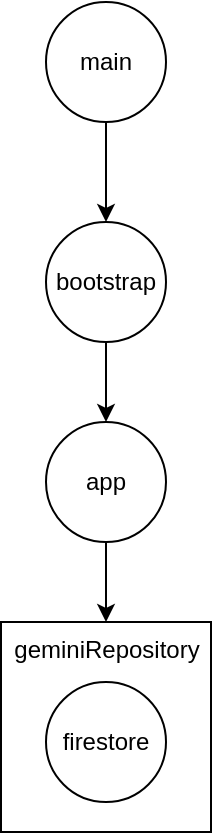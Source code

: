 <mxfile version="22.1.21" type="github">
  <diagram name="Page-1" id="AiOLqhkKuJJUBzbps3cw">
    <mxGraphModel dx="833" dy="520" grid="1" gridSize="10" guides="1" tooltips="1" connect="1" arrows="1" fold="1" page="1" pageScale="1" pageWidth="850" pageHeight="1100" math="0" shadow="0">
      <root>
        <mxCell id="0" />
        <mxCell id="1" parent="0" />
        <mxCell id="sChnFC8Stse_2uqYKn4a-6" style="edgeStyle=orthogonalEdgeStyle;rounded=0;orthogonalLoop=1;jettySize=auto;html=1;entryX=0.5;entryY=0;entryDx=0;entryDy=0;" edge="1" parent="1" source="sChnFC8Stse_2uqYKn4a-1" target="sChnFC8Stse_2uqYKn4a-2">
          <mxGeometry relative="1" as="geometry" />
        </mxCell>
        <mxCell id="sChnFC8Stse_2uqYKn4a-1" value="main" style="ellipse;whiteSpace=wrap;html=1;aspect=fixed;" vertex="1" parent="1">
          <mxGeometry x="270" y="90" width="60" height="60" as="geometry" />
        </mxCell>
        <mxCell id="sChnFC8Stse_2uqYKn4a-7" style="edgeStyle=orthogonalEdgeStyle;rounded=0;orthogonalLoop=1;jettySize=auto;html=1;exitX=0.5;exitY=1;exitDx=0;exitDy=0;entryX=0.5;entryY=0;entryDx=0;entryDy=0;" edge="1" parent="1" source="sChnFC8Stse_2uqYKn4a-2" target="sChnFC8Stse_2uqYKn4a-3">
          <mxGeometry relative="1" as="geometry" />
        </mxCell>
        <mxCell id="sChnFC8Stse_2uqYKn4a-2" value="bootstrap" style="ellipse;whiteSpace=wrap;html=1;aspect=fixed;" vertex="1" parent="1">
          <mxGeometry x="270" y="200" width="60" height="60" as="geometry" />
        </mxCell>
        <mxCell id="sChnFC8Stse_2uqYKn4a-8" style="edgeStyle=orthogonalEdgeStyle;rounded=0;orthogonalLoop=1;jettySize=auto;html=1;exitX=0.5;exitY=1;exitDx=0;exitDy=0;entryX=0.5;entryY=0;entryDx=0;entryDy=0;" edge="1" parent="1" source="sChnFC8Stse_2uqYKn4a-3" target="sChnFC8Stse_2uqYKn4a-5">
          <mxGeometry relative="1" as="geometry" />
        </mxCell>
        <mxCell id="sChnFC8Stse_2uqYKn4a-3" value="app" style="ellipse;whiteSpace=wrap;html=1;aspect=fixed;" vertex="1" parent="1">
          <mxGeometry x="270" y="300" width="60" height="60" as="geometry" />
        </mxCell>
        <mxCell id="sChnFC8Stse_2uqYKn4a-5" value="geminiRepository" style="whiteSpace=wrap;html=1;aspect=fixed;verticalAlign=top;" vertex="1" parent="1">
          <mxGeometry x="247.5" y="400" width="105" height="105" as="geometry" />
        </mxCell>
        <mxCell id="sChnFC8Stse_2uqYKn4a-4" value="firestore" style="ellipse;whiteSpace=wrap;html=1;aspect=fixed;" vertex="1" parent="1">
          <mxGeometry x="270" y="430" width="60" height="60" as="geometry" />
        </mxCell>
      </root>
    </mxGraphModel>
  </diagram>
</mxfile>

